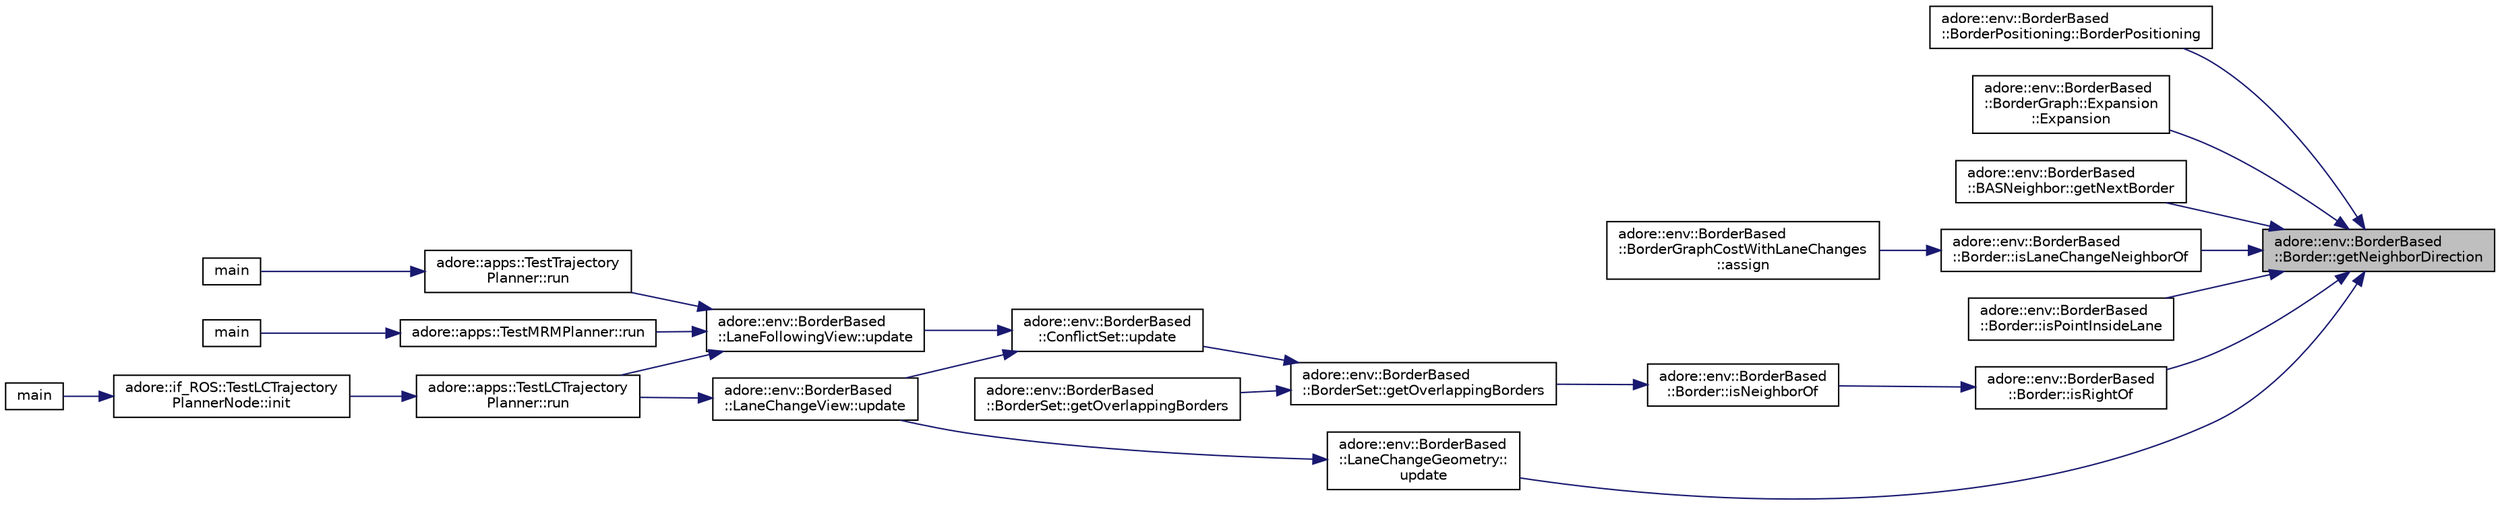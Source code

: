 digraph "adore::env::BorderBased::Border::getNeighborDirection"
{
 // LATEX_PDF_SIZE
  edge [fontname="Helvetica",fontsize="10",labelfontname="Helvetica",labelfontsize="10"];
  node [fontname="Helvetica",fontsize="10",shape=record];
  rankdir="RL";
  Node1 [label="adore::env::BorderBased\l::Border::getNeighborDirection",height=0.2,width=0.4,color="black", fillcolor="grey75", style="filled", fontcolor="black",tooltip="Get the direction of the left neighbor."];
  Node1 -> Node2 [dir="back",color="midnightblue",fontsize="10",style="solid",fontname="Helvetica"];
  Node2 [label="adore::env::BorderBased\l::BorderPositioning::BorderPositioning",height=0.2,width=0.4,color="black", fillcolor="white", style="filled",URL="$classadore_1_1env_1_1BorderBased_1_1BorderPositioning.html#aa96e66d828588f2b024e149dc053e8e0",tooltip=" "];
  Node1 -> Node3 [dir="back",color="midnightblue",fontsize="10",style="solid",fontname="Helvetica"];
  Node3 [label="adore::env::BorderBased\l::BorderGraph::Expansion\l::Expansion",height=0.2,width=0.4,color="black", fillcolor="white", style="filled",URL="$classadore_1_1env_1_1BorderBased_1_1BorderGraph_1_1Expansion.html#a0418b0acc31aaf6f9ae5d7cdece6a5b5",tooltip=" "];
  Node1 -> Node4 [dir="back",color="midnightblue",fontsize="10",style="solid",fontname="Helvetica"];
  Node4 [label="adore::env::BorderBased\l::BASNeighbor::getNextBorder",height=0.2,width=0.4,color="black", fillcolor="white", style="filled",URL="$classadore_1_1env_1_1BorderBased_1_1BASNeighbor.html#a23b8906bb51f6ec1dd1058133db4fffd",tooltip="Get the next border."];
  Node1 -> Node5 [dir="back",color="midnightblue",fontsize="10",style="solid",fontname="Helvetica"];
  Node5 [label="adore::env::BorderBased\l::Border::isLaneChangeNeighborOf",height=0.2,width=0.4,color="black", fillcolor="white", style="filled",URL="$structadore_1_1env_1_1BorderBased_1_1Border.html#a4a30f77eae1dd47b2fd4524fbd1dcdef",tooltip="Check whether the border is a lane-change-neighbor of another border."];
  Node5 -> Node6 [dir="back",color="midnightblue",fontsize="10",style="solid",fontname="Helvetica"];
  Node6 [label="adore::env::BorderBased\l::BorderGraphCostWithLaneChanges\l::assign",height=0.2,width=0.4,color="black", fillcolor="white", style="filled",URL="$classadore_1_1env_1_1BorderBased_1_1BorderGraphCostWithLaneChanges.html#ac546807cde936b8f638526b0b4fc7cb6",tooltip=" "];
  Node1 -> Node7 [dir="back",color="midnightblue",fontsize="10",style="solid",fontname="Helvetica"];
  Node7 [label="adore::env::BorderBased\l::Border::isPointInsideLane",height=0.2,width=0.4,color="black", fillcolor="white", style="filled",URL="$structadore_1_1env_1_1BorderBased_1_1Border.html#ac9c4c6847db610d7af84ec7ddb51461d",tooltip="Check whether point is in lane."];
  Node1 -> Node8 [dir="back",color="midnightblue",fontsize="10",style="solid",fontname="Helvetica"];
  Node8 [label="adore::env::BorderBased\l::Border::isRightOf",height=0.2,width=0.4,color="black", fillcolor="white", style="filled",URL="$structadore_1_1env_1_1BorderBased_1_1Border.html#a84b452c791b046ce6bc4b7ddc42d28f1",tooltip="Check whether the border is right of another border."];
  Node8 -> Node9 [dir="back",color="midnightblue",fontsize="10",style="solid",fontname="Helvetica"];
  Node9 [label="adore::env::BorderBased\l::Border::isNeighborOf",height=0.2,width=0.4,color="black", fillcolor="white", style="filled",URL="$structadore_1_1env_1_1BorderBased_1_1Border.html#af9d03be580d939ff4ffcb2dd4ab9541b",tooltip="Check whether the border is a neighbor of another border."];
  Node9 -> Node10 [dir="back",color="midnightblue",fontsize="10",style="solid",fontname="Helvetica"];
  Node10 [label="adore::env::BorderBased\l::BorderSet::getOverlappingBorders",height=0.2,width=0.4,color="black", fillcolor="white", style="filled",URL="$classadore_1_1env_1_1BorderBased_1_1BorderSet.html#aaa9bcffa9dbd78e056bbdc3a73c3edae",tooltip="computes the set of borders, which overlap with base and are thus potential points of conflict"];
  Node10 -> Node11 [dir="back",color="midnightblue",fontsize="10",style="solid",fontname="Helvetica"];
  Node11 [label="adore::env::BorderBased\l::BorderSet::getOverlappingBorders",height=0.2,width=0.4,color="black", fillcolor="white", style="filled",URL="$classadore_1_1env_1_1BorderBased_1_1BorderSet.html#a8310d9e580d8bbe2b7c42d37da8f7386",tooltip="retrieves borders that overlap with given border"];
  Node10 -> Node12 [dir="back",color="midnightblue",fontsize="10",style="solid",fontname="Helvetica"];
  Node12 [label="adore::env::BorderBased\l::ConflictSet::update",height=0.2,width=0.4,color="black", fillcolor="white", style="filled",URL="$classadore_1_1env_1_1BorderBased_1_1ConflictSet.html#a94cb06c4ec33f8bcb6fad237cd01a15d",tooltip=" "];
  Node12 -> Node13 [dir="back",color="midnightblue",fontsize="10",style="solid",fontname="Helvetica"];
  Node13 [label="adore::env::BorderBased\l::LaneFollowingView::update",height=0.2,width=0.4,color="black", fillcolor="white", style="filled",URL="$classadore_1_1env_1_1BorderBased_1_1LaneFollowingView.html#a7cf867a70cca073393e6ff7320e00244",tooltip="update the LaneFollowingView"];
  Node13 -> Node14 [dir="back",color="midnightblue",fontsize="10",style="solid",fontname="Helvetica"];
  Node14 [label="adore::apps::TestLCTrajectory\lPlanner::run",height=0.2,width=0.4,color="black", fillcolor="white", style="filled",URL="$classadore_1_1apps_1_1TestLCTrajectoryPlanner.html#ac2912d7058c947a47405a0ce64e5609f",tooltip=" "];
  Node14 -> Node15 [dir="back",color="midnightblue",fontsize="10",style="solid",fontname="Helvetica"];
  Node15 [label="adore::if_ROS::TestLCTrajectory\lPlannerNode::init",height=0.2,width=0.4,color="black", fillcolor="white", style="filled",URL="$classadore_1_1if__ROS_1_1TestLCTrajectoryPlannerNode.html#aadf9b829e6afee6af3219321b72d4d3c",tooltip=" "];
  Node15 -> Node16 [dir="back",color="midnightblue",fontsize="10",style="solid",fontname="Helvetica"];
  Node16 [label="main",height=0.2,width=0.4,color="black", fillcolor="white", style="filled",URL="$test__lc__trajectory__planner__node_8cpp.html#a3c04138a5bfe5d72780bb7e82a18e627",tooltip=" "];
  Node13 -> Node17 [dir="back",color="midnightblue",fontsize="10",style="solid",fontname="Helvetica"];
  Node17 [label="adore::apps::TestMRMPlanner::run",height=0.2,width=0.4,color="black", fillcolor="white", style="filled",URL="$classadore_1_1apps_1_1TestMRMPlanner.html#aa437a755996db26933e8c1b63576fff7",tooltip="update function of the trajectory planner"];
  Node17 -> Node18 [dir="back",color="midnightblue",fontsize="10",style="solid",fontname="Helvetica"];
  Node18 [label="main",height=0.2,width=0.4,color="black", fillcolor="white", style="filled",URL="$test__mrm__planner__node_8cpp.html#a3c04138a5bfe5d72780bb7e82a18e627",tooltip=" "];
  Node13 -> Node19 [dir="back",color="midnightblue",fontsize="10",style="solid",fontname="Helvetica"];
  Node19 [label="adore::apps::TestTrajectory\lPlanner::run",height=0.2,width=0.4,color="black", fillcolor="white", style="filled",URL="$classadore_1_1apps_1_1TestTrajectoryPlanner.html#a49e0ba2cac6b0f9253e607ffdf7c7798",tooltip="update function of the trajectory planner"];
  Node19 -> Node20 [dir="back",color="midnightblue",fontsize="10",style="solid",fontname="Helvetica"];
  Node20 [label="main",height=0.2,width=0.4,color="black", fillcolor="white", style="filled",URL="$test__trajectory__planner__node_8cpp.html#a3c04138a5bfe5d72780bb7e82a18e627",tooltip=" "];
  Node12 -> Node21 [dir="back",color="midnightblue",fontsize="10",style="solid",fontname="Helvetica"];
  Node21 [label="adore::env::BorderBased\l::LaneChangeView::update",height=0.2,width=0.4,color="black", fillcolor="white", style="filled",URL="$classadore_1_1env_1_1BorderBased_1_1LaneChangeView.html#a83432efdfec3bb90153ec1c4ce9bcee9",tooltip="Update the LaneChangeView."];
  Node21 -> Node14 [dir="back",color="midnightblue",fontsize="10",style="solid",fontname="Helvetica"];
  Node1 -> Node22 [dir="back",color="midnightblue",fontsize="10",style="solid",fontname="Helvetica"];
  Node22 [label="adore::env::BorderBased\l::LaneChangeGeometry::\lupdate",height=0.2,width=0.4,color="black", fillcolor="white", style="filled",URL="$classadore_1_1env_1_1BorderBased_1_1LaneChangeGeometry.html#ada2e1c0aa77292509de1dbdda55c5dc9",tooltip="update the road geometry"];
  Node22 -> Node21 [dir="back",color="midnightblue",fontsize="10",style="solid",fontname="Helvetica"];
}
